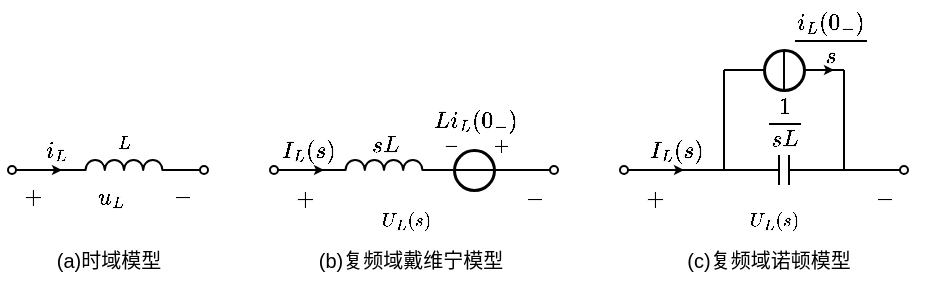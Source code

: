 <mxfile version="17.2.1" type="device"><diagram id="GKFYhbHTQyAXwHbGks0D" name="第 1 页"><mxGraphModel dx="368" dy="326" grid="1" gridSize="5" guides="1" tooltips="1" connect="1" arrows="1" fold="1" page="1" pageScale="1" pageWidth="827" pageHeight="1169" math="1" shadow="0"><root><mxCell id="0"/><mxCell id="1" parent="0"/><mxCell id="vePFH-kCk4r2jUPC9Kcf-3" value="$$-$$" style="text;resizable=1;autosize=1;align=center;verticalAlign=middle;points=[];fillColor=none;strokeColor=none;rounded=0;html=1;imageAspect=1;noLabel=0;recursiveResize=1;expand=1;editable=1;movable=1;rotatable=1;deletable=1;connectable=0;comic=0;fontSize=8;" parent="1" vertex="1"><mxGeometry x="290" y="322.5" width="15" height="10" as="geometry"/></mxCell><mxCell id="vePFH-kCk4r2jUPC9Kcf-4" value="$$+$$" style="text;html=1;resizable=1;autosize=1;align=center;verticalAlign=middle;points=[];fillColor=none;strokeColor=none;rounded=0;movable=1;rotatable=1;deletable=1;editable=1;connectable=0;fontSize=8;" parent="1" vertex="1"><mxGeometry x="315.5" y="322.5" width="15" height="10" as="geometry"/></mxCell><mxCell id="vePFH-kCk4r2jUPC9Kcf-6" value="" style="endArrow=oval;html=1;rounded=0;endFill=0;endSize=4;startSize=4;exitX=0;exitY=1;exitDx=0;exitDy=0;exitPerimeter=0;" parent="1" edge="1" source="aAISnwCbKJO4AEVCtlAt-37"><mxGeometry width="50" height="50" relative="1" as="geometry"><mxPoint x="240" y="340" as="sourcePoint"/><mxPoint x="210" y="340" as="targetPoint"/></mxGeometry></mxCell><mxCell id="vePFH-kCk4r2jUPC9Kcf-8" value="$$U_L(s)$$" style="text;html=1;align=center;verticalAlign=middle;resizable=1;points=[];autosize=1;strokeColor=none;fillColor=none;fontSize=8;movable=1;rotatable=1;deletable=1;editable=1;connectable=1;" parent="1" vertex="1"><mxGeometry x="261" y="360" width="29" height="10" as="geometry"/></mxCell><mxCell id="vePFH-kCk4r2jUPC9Kcf-9" value="$$L$$" style="text;html=1;align=center;verticalAlign=middle;resizable=1;points=[];autosize=1;strokeColor=none;fillColor=none;fontSize=8;movable=1;rotatable=1;deletable=1;editable=1;connectable=1;" parent="1" vertex="1"><mxGeometry x="128.5" y="320" width="13" height="14" as="geometry"/></mxCell><mxCell id="vePFH-kCk4r2jUPC9Kcf-10" value="$$+$$" style="text;html=1;align=center;verticalAlign=middle;resizable=1;points=[];autosize=1;strokeColor=none;fillColor=none;fontSize=10;movable=1;rotatable=1;deletable=1;editable=1;connectable=0;" parent="1" vertex="1"><mxGeometry x="79" y="345.5" width="19" height="14.5" as="geometry"/></mxCell><mxCell id="vePFH-kCk4r2jUPC9Kcf-12" value="$$i_L$$" style="text;html=1;align=center;verticalAlign=middle;resizable=1;points=[];autosize=1;strokeColor=none;fillColor=none;fontSize=10;movable=1;rotatable=1;deletable=1;editable=1;connectable=0;" parent="1" vertex="1"><mxGeometry x="94.5" y="320" width="13" height="20" as="geometry"/></mxCell><mxCell id="vePFH-kCk4r2jUPC9Kcf-13" value="" style="endArrow=none;html=1;rounded=0;entryX=0.5;entryY=1;entryDx=0;entryDy=0;exitX=1;exitY=1;exitDx=0;exitDy=0;exitPerimeter=0;" parent="1" target="vePFH-kCk4r2jUPC9Kcf-17" edge="1" source="aAISnwCbKJO4AEVCtlAt-37"><mxGeometry width="50" height="50" relative="1" as="geometry"><mxPoint x="290" y="340" as="sourcePoint"/><mxPoint x="390" y="435" as="targetPoint"/></mxGeometry></mxCell><mxCell id="vePFH-kCk4r2jUPC9Kcf-17" value="" style="ellipse;whiteSpace=wrap;html=1;aspect=fixed;strokeWidth=1.5;direction=south;" parent="1" vertex="1"><mxGeometry x="300" y="330" width="20" height="20" as="geometry"/></mxCell><mxCell id="vePFH-kCk4r2jUPC9Kcf-18" value="" style="endArrow=none;html=1;rounded=0;entryX=0.5;entryY=0;entryDx=0;entryDy=0;exitX=0.5;exitY=1;exitDx=0;exitDy=0;" parent="1" source="vePFH-kCk4r2jUPC9Kcf-17" target="vePFH-kCk4r2jUPC9Kcf-17" edge="1"><mxGeometry width="50" height="50" relative="1" as="geometry"><mxPoint x="410" y="415" as="sourcePoint"/><mxPoint x="435" y="370" as="targetPoint"/></mxGeometry></mxCell><mxCell id="vePFH-kCk4r2jUPC9Kcf-19" value="" style="endArrow=oval;html=1;rounded=0;exitX=0.5;exitY=0;exitDx=0;exitDy=0;startArrow=none;startFill=0;endFill=0;endSize=4;startSize=4;" parent="1" source="vePFH-kCk4r2jUPC9Kcf-17" edge="1"><mxGeometry width="50" height="50" relative="1" as="geometry"><mxPoint x="370" y="495" as="sourcePoint"/><mxPoint x="350" y="340" as="targetPoint"/></mxGeometry></mxCell><mxCell id="vePFH-kCk4r2jUPC9Kcf-20" value="$$-$$" style="text;resizable=1;autosize=1;align=center;verticalAlign=middle;points=[];fillColor=none;strokeColor=none;rounded=0;html=1;imageAspect=1;noLabel=0;recursiveResize=1;expand=1;editable=1;movable=1;rotatable=1;deletable=1;connectable=0;comic=0;fontSize=10;" parent="1" vertex="1"><mxGeometry x="154" y="345" width="19" height="15" as="geometry"/></mxCell><mxCell id="vePFH-kCk4r2jUPC9Kcf-30" value="$$u_L$$" style="text;html=1;align=center;verticalAlign=middle;resizable=1;points=[];autosize=1;strokeColor=none;fillColor=none;fontSize=10;movable=1;rotatable=1;deletable=1;editable=1;connectable=1;" parent="1" vertex="1"><mxGeometry x="116.5" y="343.75" width="23.5" height="20" as="geometry"/></mxCell><mxCell id="aAISnwCbKJO4AEVCtlAt-1" value="" style="endArrow=classic;html=1;rounded=0;startSize=2;endSize=2;" edge="1" parent="1"><mxGeometry width="50" height="50" relative="1" as="geometry"><mxPoint x="220" y="340" as="sourcePoint"/><mxPoint x="235" y="340" as="targetPoint"/></mxGeometry></mxCell><mxCell id="aAISnwCbKJO4AEVCtlAt-3" value="" style="endArrow=oval;html=1;rounded=0;endFill=0;endSize=4;startSize=4;exitX=0;exitY=1;exitDx=0;exitDy=0;exitPerimeter=0;" edge="1" parent="1" source="aAISnwCbKJO4AEVCtlAt-36"><mxGeometry width="50" height="50" relative="1" as="geometry"><mxPoint x="104" y="340" as="sourcePoint"/><mxPoint x="79" y="340" as="targetPoint"/></mxGeometry></mxCell><mxCell id="aAISnwCbKJO4AEVCtlAt-4" value="" style="endArrow=none;html=1;rounded=0;entryX=0.5;entryY=1;entryDx=0;entryDy=0;" edge="1" parent="1"><mxGeometry width="50" height="50" relative="1" as="geometry"><mxPoint x="154" y="340" as="sourcePoint"/><mxPoint x="164" y="340" as="targetPoint"/></mxGeometry></mxCell><mxCell id="aAISnwCbKJO4AEVCtlAt-7" value="" style="endArrow=oval;html=1;rounded=0;startArrow=none;startFill=0;endFill=0;endSize=4;startSize=4;exitX=1;exitY=1;exitDx=0;exitDy=0;exitPerimeter=0;" edge="1" parent="1" source="aAISnwCbKJO4AEVCtlAt-36"><mxGeometry width="50" height="50" relative="1" as="geometry"><mxPoint x="170" y="315" as="sourcePoint"/><mxPoint x="175" y="340" as="targetPoint"/></mxGeometry></mxCell><mxCell id="aAISnwCbKJO4AEVCtlAt-8" value="" style="endArrow=classic;html=1;rounded=0;startSize=2;endSize=2;" edge="1" parent="1"><mxGeometry width="50" height="50" relative="1" as="geometry"><mxPoint x="89" y="340" as="sourcePoint"/><mxPoint x="104" y="340" as="targetPoint"/></mxGeometry></mxCell><mxCell id="aAISnwCbKJO4AEVCtlAt-9" value="$$I_L(s)$$" style="text;html=1;align=center;verticalAlign=middle;resizable=1;points=[];autosize=1;strokeColor=none;fillColor=none;fontSize=10;movable=1;rotatable=1;deletable=1;editable=1;connectable=0;" vertex="1" parent="1"><mxGeometry x="210" y="320" width="34.5" height="20" as="geometry"/></mxCell><mxCell id="aAISnwCbKJO4AEVCtlAt-10" value="$$sL$$" style="text;html=1;align=center;verticalAlign=middle;resizable=1;points=[];autosize=1;strokeColor=none;fillColor=none;fontSize=10;movable=1;rotatable=1;deletable=1;editable=1;connectable=1;" vertex="1" parent="1"><mxGeometry x="250" y="320" width="30" height="15" as="geometry"/></mxCell><mxCell id="aAISnwCbKJO4AEVCtlAt-11" value="$$+$$" style="text;html=1;align=center;verticalAlign=middle;resizable=1;points=[];autosize=1;strokeColor=none;fillColor=none;fontSize=10;movable=1;rotatable=1;deletable=1;editable=1;connectable=0;" vertex="1" parent="1"><mxGeometry x="215" y="346.5" width="19" height="14.5" as="geometry"/></mxCell><mxCell id="aAISnwCbKJO4AEVCtlAt-12" value="$$-$$" style="text;resizable=1;autosize=1;align=center;verticalAlign=middle;points=[];fillColor=none;strokeColor=none;rounded=0;html=1;imageAspect=1;noLabel=0;recursiveResize=1;expand=1;editable=1;movable=1;rotatable=1;deletable=1;connectable=0;comic=0;fontSize=10;" vertex="1" parent="1"><mxGeometry x="330" y="346.5" width="19" height="15" as="geometry"/></mxCell><mxCell id="aAISnwCbKJO4AEVCtlAt-13" value="$$Li_L(0_{-})$$" style="text;html=1;align=center;verticalAlign=middle;resizable=1;points=[];autosize=1;strokeColor=none;fillColor=none;fontSize=10;movable=1;rotatable=1;deletable=1;editable=1;connectable=1;" vertex="1" parent="1"><mxGeometry x="287.5" y="305" width="45" height="20" as="geometry"/></mxCell><mxCell id="aAISnwCbKJO4AEVCtlAt-16" value="" style="pointerEvents=1;verticalLabelPosition=bottom;shadow=0;dashed=0;align=center;html=1;verticalAlign=top;shape=mxgraph.electrical.capacitors.capacitor_1;direction=west;connectable=0;" vertex="1" parent="1"><mxGeometry x="440" y="332.5" width="50" height="15" as="geometry"/></mxCell><mxCell id="aAISnwCbKJO4AEVCtlAt-17" value="" style="endArrow=oval;html=1;rounded=0;endFill=0;endSize=4;startSize=4;" edge="1" parent="1"><mxGeometry width="50" height="50" relative="1" as="geometry"><mxPoint x="440" y="340" as="sourcePoint"/><mxPoint x="385" y="340.0" as="targetPoint"/></mxGeometry></mxCell><mxCell id="aAISnwCbKJO4AEVCtlAt-18" value="$$U_L(s)$$" style="text;html=1;align=center;verticalAlign=middle;resizable=1;points=[];autosize=1;strokeColor=none;fillColor=none;fontSize=8;movable=1;rotatable=1;deletable=1;editable=1;connectable=0;" vertex="1" parent="1"><mxGeometry x="445" y="357.5" width="30" height="15" as="geometry"/></mxCell><mxCell id="aAISnwCbKJO4AEVCtlAt-19" value="" style="endArrow=none;html=1;rounded=0;entryX=0.5;entryY=1;entryDx=0;entryDy=0;" edge="1" parent="1" target="aAISnwCbKJO4AEVCtlAt-20"><mxGeometry width="50" height="50" relative="1" as="geometry"><mxPoint x="435" y="290" as="sourcePoint"/><mxPoint x="565" y="455" as="targetPoint"/></mxGeometry></mxCell><mxCell id="aAISnwCbKJO4AEVCtlAt-20" value="" style="ellipse;whiteSpace=wrap;html=1;aspect=fixed;strokeWidth=1.5;direction=south;" vertex="1" parent="1"><mxGeometry x="455" y="280" width="20" height="20" as="geometry"/></mxCell><mxCell id="aAISnwCbKJO4AEVCtlAt-21" value="" style="endArrow=none;html=1;rounded=0;entryX=1;entryY=0.5;entryDx=0;entryDy=0;exitX=0;exitY=0.5;exitDx=0;exitDy=0;" edge="1" parent="1" source="aAISnwCbKJO4AEVCtlAt-20" target="aAISnwCbKJO4AEVCtlAt-20"><mxGeometry width="50" height="50" relative="1" as="geometry"><mxPoint x="585" y="435" as="sourcePoint"/><mxPoint x="610" y="390" as="targetPoint"/></mxGeometry></mxCell><mxCell id="aAISnwCbKJO4AEVCtlAt-22" value="" style="endArrow=oval;html=1;rounded=0;startArrow=none;startFill=0;endFill=0;endSize=4;startSize=4;" edge="1" parent="1"><mxGeometry width="50" height="50" relative="1" as="geometry"><mxPoint x="490" y="340" as="sourcePoint"/><mxPoint x="525" y="340.0" as="targetPoint"/></mxGeometry></mxCell><mxCell id="aAISnwCbKJO4AEVCtlAt-23" value="" style="endArrow=classic;html=1;rounded=0;startSize=2;endSize=2;" edge="1" parent="1"><mxGeometry width="50" height="50" relative="1" as="geometry"><mxPoint x="400" y="340.0" as="sourcePoint"/><mxPoint x="415" y="340.0" as="targetPoint"/></mxGeometry></mxCell><mxCell id="aAISnwCbKJO4AEVCtlAt-24" value="$$I_L(s)$$" style="text;html=1;align=center;verticalAlign=middle;resizable=1;points=[];autosize=1;strokeColor=none;fillColor=none;fontSize=10;movable=1;rotatable=1;deletable=1;editable=1;connectable=0;" vertex="1" parent="1"><mxGeometry x="398.5" y="320" width="24" height="20" as="geometry"/></mxCell><mxCell id="aAISnwCbKJO4AEVCtlAt-25" value="$$\frac{1}{sL}$$" style="text;html=1;align=center;verticalAlign=middle;resizable=1;points=[];autosize=1;strokeColor=none;fillColor=none;fontSize=10;movable=1;rotatable=1;deletable=1;editable=1;connectable=0;" vertex="1" parent="1"><mxGeometry x="456.25" y="301.25" width="17.5" height="28.75" as="geometry"/></mxCell><mxCell id="aAISnwCbKJO4AEVCtlAt-26" value="$$+$$" style="text;html=1;align=center;verticalAlign=middle;resizable=1;points=[];autosize=1;strokeColor=none;fillColor=none;fontSize=10;movable=1;rotatable=1;deletable=1;editable=1;connectable=0;" vertex="1" parent="1"><mxGeometry x="390" y="346.5" width="19" height="14.5" as="geometry"/></mxCell><mxCell id="aAISnwCbKJO4AEVCtlAt-27" value="$$-$$" style="text;resizable=1;autosize=1;align=center;verticalAlign=middle;points=[];fillColor=none;strokeColor=none;rounded=0;html=1;imageAspect=1;noLabel=0;recursiveResize=1;expand=1;editable=1;movable=1;rotatable=1;deletable=1;connectable=0;comic=0;fontSize=10;" vertex="1" parent="1"><mxGeometry x="505" y="346.5" width="19" height="15" as="geometry"/></mxCell><mxCell id="aAISnwCbKJO4AEVCtlAt-28" value="$$\frac{i_L(0_{-})}{s}$$" style="text;html=1;align=center;verticalAlign=middle;resizable=1;points=[];autosize=1;strokeColor=none;fillColor=none;fontSize=10;movable=1;rotatable=1;deletable=1;editable=1;connectable=0;" vertex="1" parent="1"><mxGeometry x="469" y="255" width="37" height="35" as="geometry"/></mxCell><mxCell id="aAISnwCbKJO4AEVCtlAt-29" value="" style="endArrow=classic;html=1;rounded=0;fontSize=10;startSize=2;endSize=2;" edge="1" parent="1"><mxGeometry width="50" height="50" relative="1" as="geometry"><mxPoint x="480" y="290" as="sourcePoint"/><mxPoint x="490" y="290" as="targetPoint"/></mxGeometry></mxCell><mxCell id="aAISnwCbKJO4AEVCtlAt-30" value="" style="endArrow=none;html=1;rounded=0;fontSize=10;startSize=2;endSize=2;" edge="1" parent="1"><mxGeometry width="50" height="50" relative="1" as="geometry"><mxPoint x="435" y="340" as="sourcePoint"/><mxPoint x="435" y="290" as="targetPoint"/></mxGeometry></mxCell><mxCell id="aAISnwCbKJO4AEVCtlAt-31" value="" style="endArrow=none;html=1;rounded=0;fontSize=10;startSize=2;endSize=2;exitX=0.5;exitY=0;exitDx=0;exitDy=0;" edge="1" parent="1" source="aAISnwCbKJO4AEVCtlAt-20"><mxGeometry width="50" height="50" relative="1" as="geometry"><mxPoint x="505" y="330" as="sourcePoint"/><mxPoint x="495" y="290" as="targetPoint"/></mxGeometry></mxCell><mxCell id="aAISnwCbKJO4AEVCtlAt-32" value="" style="endArrow=none;html=1;rounded=0;fontSize=10;startSize=2;endSize=2;" edge="1" parent="1"><mxGeometry width="50" height="50" relative="1" as="geometry"><mxPoint x="495" y="290" as="sourcePoint"/><mxPoint x="495" y="340" as="targetPoint"/></mxGeometry></mxCell><mxCell id="aAISnwCbKJO4AEVCtlAt-33" value="(a)时域模型" style="text;html=1;align=center;verticalAlign=middle;resizable=0;points=[];autosize=1;strokeColor=none;fillColor=none;fontSize=10;" vertex="1" parent="1"><mxGeometry x="94.5" y="375" width="65" height="20" as="geometry"/></mxCell><mxCell id="aAISnwCbKJO4AEVCtlAt-34" value="(b)复频域戴维宁模型" style="text;html=1;align=center;verticalAlign=middle;resizable=0;points=[];autosize=1;strokeColor=none;fillColor=none;fontSize=10;" vertex="1" parent="1"><mxGeometry x="225.5" y="375" width="105" height="20" as="geometry"/></mxCell><mxCell id="aAISnwCbKJO4AEVCtlAt-35" value="(c)复频域诺顿模型" style="text;html=1;align=center;verticalAlign=middle;resizable=0;points=[];autosize=1;strokeColor=none;fillColor=none;fontSize=10;" vertex="1" parent="1"><mxGeometry x="409" y="375" width="95" height="20" as="geometry"/></mxCell><mxCell id="aAISnwCbKJO4AEVCtlAt-36" value="" style="pointerEvents=1;verticalLabelPosition=bottom;shadow=0;dashed=0;align=center;html=1;verticalAlign=top;shape=mxgraph.electrical.inductors.inductor_3;direction=east;" vertex="1" parent="1"><mxGeometry x="105" y="335" width="60" height="5" as="geometry"/></mxCell><mxCell id="aAISnwCbKJO4AEVCtlAt-37" value="" style="pointerEvents=1;verticalLabelPosition=bottom;shadow=0;dashed=0;align=center;html=1;verticalAlign=top;shape=mxgraph.electrical.inductors.inductor_3;direction=east;" vertex="1" parent="1"><mxGeometry x="235" y="335" width="60" height="5" as="geometry"/></mxCell></root></mxGraphModel></diagram></mxfile>